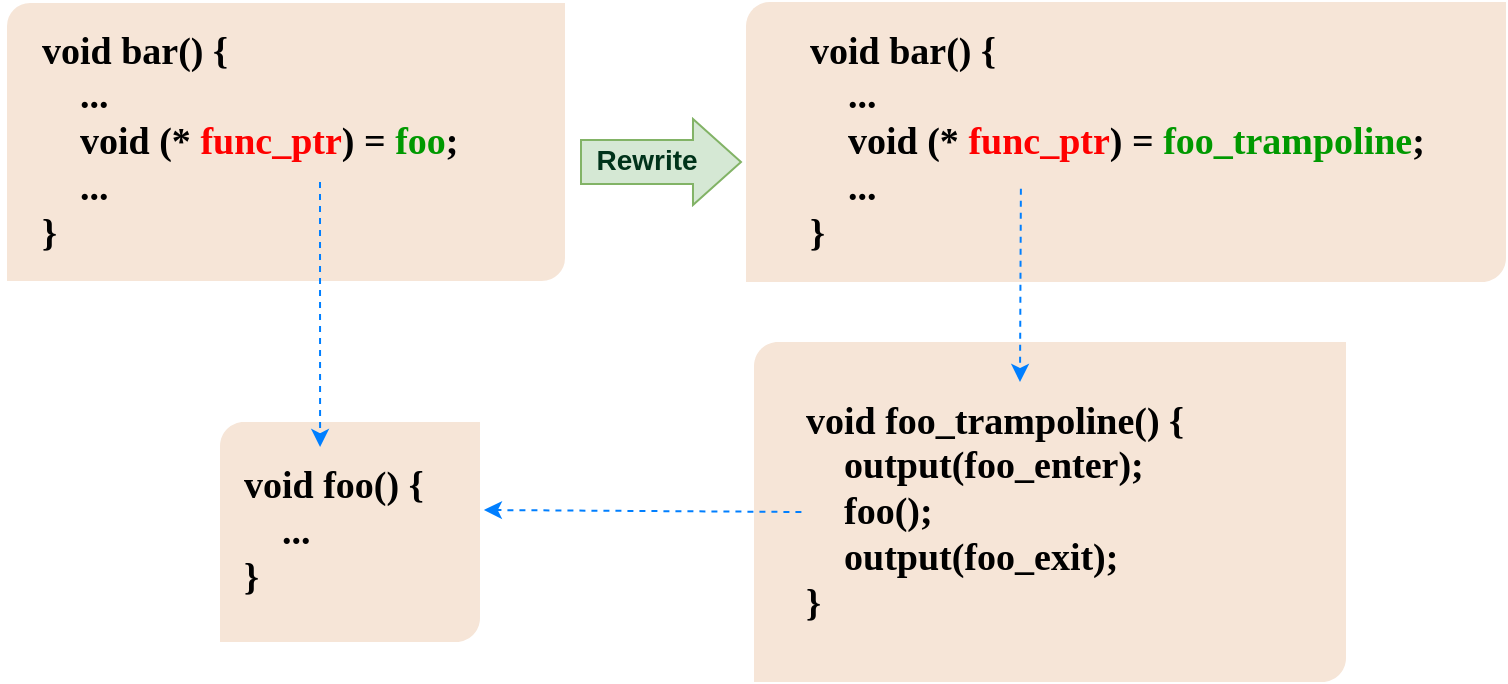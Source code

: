 <mxfile version="24.2.2" type="github">
  <diagram name="Page-1" id="VbyX8_4jnYz8GAd8oTI0">
    <mxGraphModel dx="1026" dy="651" grid="1" gridSize="10" guides="1" tooltips="1" connect="1" arrows="1" fold="1" page="1" pageScale="1" pageWidth="827" pageHeight="1169" math="0" shadow="0">
      <root>
        <mxCell id="0" />
        <mxCell id="1" parent="0" />
        <mxCell id="sega3yfczvwivRrzmNff-12" value="" style="group" parent="1" vertex="1" connectable="0">
          <mxGeometry x="414" y="480" width="296" height="170" as="geometry" />
        </mxCell>
        <mxCell id="sega3yfczvwivRrzmNff-5" value="" style="verticalLabelPosition=bottom;verticalAlign=top;html=1;shape=mxgraph.basic.diag_round_rect;dx=6;whiteSpace=wrap;strokeColor=none;fillColor=#f6e5d7;" parent="sega3yfczvwivRrzmNff-12" vertex="1">
          <mxGeometry width="296" height="170" as="geometry" />
        </mxCell>
        <mxCell id="sega3yfczvwivRrzmNff-6" value="&lt;div style=&quot;font-size: 19px;&quot;&gt;&lt;b style=&quot;background-color: initial;&quot;&gt;&lt;font face=&quot;Times New Roman&quot;&gt;void foo_trampoline() {&lt;/font&gt;&lt;/b&gt;&lt;br&gt;&lt;/div&gt;&lt;div style=&quot;font-size: 19px;&quot;&gt;&lt;div&gt;&lt;b&gt;&lt;font face=&quot;Times New Roman&quot;&gt;&lt;span style=&quot;white-space: pre;&quot;&gt;&amp;nbsp;&amp;nbsp;&amp;nbsp;&amp;nbsp;output(foo_enter);&lt;br&gt;&lt;/span&gt;&lt;/font&gt;&lt;/b&gt;&lt;/div&gt;&lt;div&gt;&lt;b&gt;&lt;font face=&quot;Times New Roman&quot;&gt;&lt;span style=&quot;white-space: pre;&quot;&gt;&amp;nbsp;&amp;nbsp;&amp;nbsp;&amp;nbsp;&lt;/span&gt;foo();&lt;br&gt;&lt;/font&gt;&lt;/b&gt;&lt;/div&gt;&lt;div&gt;&lt;/div&gt;&lt;div&gt;&lt;b&gt;&lt;font face=&quot;Times New Roman&quot;&gt;&lt;span style=&quot;white-space: pre;&quot;&gt;&amp;nbsp;&amp;nbsp;&amp;nbsp;&amp;nbsp;&lt;/span&gt;output(foo_exit);&lt;br&gt;&lt;/font&gt;&lt;/b&gt;&lt;/div&gt;&lt;div&gt;&lt;b&gt;&lt;font face=&quot;Times New Roman&quot;&gt;}&lt;/font&gt;&lt;/b&gt;&lt;/div&gt;&lt;/div&gt;" style="text;html=1;align=left;verticalAlign=middle;whiteSpace=wrap;rounded=0;" parent="sega3yfczvwivRrzmNff-12" vertex="1">
          <mxGeometry x="23.71" y="19.23" width="248.57" height="131.54" as="geometry" />
        </mxCell>
        <mxCell id="sega3yfczvwivRrzmNff-13" value="" style="group" parent="1" vertex="1" connectable="0">
          <mxGeometry x="410" y="310" width="380" height="140" as="geometry" />
        </mxCell>
        <mxCell id="sega3yfczvwivRrzmNff-14" value="" style="verticalLabelPosition=bottom;verticalAlign=top;html=1;shape=mxgraph.basic.diag_round_rect;dx=6;whiteSpace=wrap;fillColor=#f6e5d7;strokeColor=none;" parent="sega3yfczvwivRrzmNff-13" vertex="1">
          <mxGeometry width="380.0" height="140" as="geometry" />
        </mxCell>
        <mxCell id="sega3yfczvwivRrzmNff-15" value="&lt;div style=&quot;font-size: 19px;&quot;&gt;&lt;div&gt;&lt;b&gt;&lt;font face=&quot;Times New Roman&quot;&gt;void bar() {&lt;/font&gt;&lt;/b&gt;&lt;/div&gt;&lt;div&gt;&lt;b&gt;&lt;font face=&quot;Times New Roman&quot;&gt;&amp;nbsp; &amp;nbsp; ...&lt;/font&gt;&lt;/b&gt;&lt;/div&gt;&lt;div&gt;&lt;b&gt;&lt;font face=&quot;Times New Roman&quot;&gt;&amp;nbsp; &amp;nbsp; void (* &lt;font color=&quot;#ff0000&quot;&gt;func_ptr&lt;/font&gt;) =&amp;nbsp;&lt;/font&gt;&lt;/b&gt;&lt;b&gt;&lt;font color=&quot;#009900&quot; face=&quot;Times New Roman&quot;&gt;foo_trampoline&lt;/font&gt;&lt;/b&gt;&lt;b&gt;&lt;font face=&quot;Times New Roman&quot;&gt;;&lt;br&gt;&lt;/font&gt;&lt;/b&gt;&lt;/div&gt;&lt;div&gt;&lt;b&gt;&lt;font face=&quot;Times New Roman&quot;&gt;&amp;nbsp; &amp;nbsp; ...&lt;/font&gt;&lt;/b&gt;&lt;/div&gt;&lt;div&gt;&lt;b&gt;&lt;font face=&quot;Times New Roman&quot;&gt;}&lt;/font&gt;&lt;/b&gt;&lt;/div&gt;&lt;/div&gt;" style="text;html=1;align=left;verticalAlign=middle;whiteSpace=wrap;rounded=0;" parent="sega3yfczvwivRrzmNff-13" vertex="1">
          <mxGeometry x="30.439" y="15.836" width="319.11" height="108.327" as="geometry" />
        </mxCell>
        <mxCell id="sega3yfczvwivRrzmNff-21" value="" style="endArrow=classic;html=1;rounded=0;dashed=1;strokeColor=#007FFF;" parent="sega3yfczvwivRrzmNff-13" edge="1">
          <mxGeometry width="50" height="50" relative="1" as="geometry">
            <mxPoint x="137.447" y="93.333" as="sourcePoint" />
            <mxPoint x="137" y="190" as="targetPoint" />
          </mxGeometry>
        </mxCell>
        <mxCell id="sega3yfczvwivRrzmNff-16" value="" style="group" parent="1" vertex="1" connectable="0">
          <mxGeometry x="147" y="520" width="130" height="110" as="geometry" />
        </mxCell>
        <mxCell id="sega3yfczvwivRrzmNff-17" value="" style="verticalLabelPosition=bottom;verticalAlign=top;html=1;shape=mxgraph.basic.diag_round_rect;dx=6;whiteSpace=wrap;strokeColor=none;fillColor=#f6e5d7;" parent="sega3yfczvwivRrzmNff-16" vertex="1">
          <mxGeometry width="130" height="110" as="geometry" />
        </mxCell>
        <mxCell id="sega3yfczvwivRrzmNff-18" value="&lt;div style=&quot;font-size: 19px;&quot;&gt;&lt;b&gt;&lt;font face=&quot;Times New Roman&quot;&gt;void foo() {&lt;/font&gt;&lt;/b&gt;&lt;div&gt;&lt;b&gt;&lt;font face=&quot;Times New Roman&quot;&gt;&lt;span style=&quot;white-space: pre;&quot;&gt;&amp;nbsp;&amp;nbsp;&amp;nbsp;&amp;nbsp;&lt;/span&gt;...&lt;/font&gt;&lt;/b&gt;&lt;/div&gt;&lt;div&gt;&lt;b&gt;&lt;font face=&quot;Times New Roman&quot;&gt;}&lt;/font&gt;&lt;/b&gt;&lt;/div&gt;&lt;/div&gt;" style="text;html=1;align=left;verticalAlign=middle;whiteSpace=wrap;rounded=0;" parent="sega3yfczvwivRrzmNff-16" vertex="1">
          <mxGeometry x="10.413" y="12.443" width="109.169" height="85.114" as="geometry" />
        </mxCell>
        <mxCell id="sega3yfczvwivRrzmNff-22" value="" style="endArrow=classic;html=1;rounded=0;exitX=0;exitY=0.5;exitDx=0;exitDy=0;entryX=1.015;entryY=0.4;entryDx=0;entryDy=0;entryPerimeter=0;dashed=1;strokeColor=#007FFF;" parent="1" source="sega3yfczvwivRrzmNff-6" target="sega3yfczvwivRrzmNff-17" edge="1">
          <mxGeometry width="50" height="50" relative="1" as="geometry">
            <mxPoint x="560" y="588" as="sourcePoint" />
            <mxPoint x="770" y="588" as="targetPoint" />
          </mxGeometry>
        </mxCell>
        <mxCell id="sega3yfczvwivRrzmNff-23" value="" style="shape=flexArrow;endArrow=classic;html=1;rounded=0;strokeColor=#82b366;align=center;verticalAlign=middle;fontFamily=Helvetica;fontSize=11;fontColor=#97D077;labelBackgroundColor=none;width=22;endSize=7.67;fillColor=#d5e8d4;" parent="1" edge="1">
          <mxGeometry width="50" height="50" relative="1" as="geometry">
            <mxPoint x="327" y="390" as="sourcePoint" />
            <mxPoint x="408" y="390" as="targetPoint" />
          </mxGeometry>
        </mxCell>
        <mxCell id="sega3yfczvwivRrzmNff-29" value="&lt;font style=&quot;font-size: 14px;&quot; color=&quot;#00331a&quot;&gt;&lt;b&gt;Rewrite&lt;/b&gt;&lt;/font&gt;" style="edgeLabel;html=1;align=center;verticalAlign=middle;resizable=0;points=[];fontFamily=Helvetica;fontSize=11;fontColor=default;labelBackgroundColor=none;" parent="sega3yfczvwivRrzmNff-23" vertex="1" connectable="0">
          <mxGeometry x="-0.257" y="1" relative="1" as="geometry">
            <mxPoint x="3" as="offset" />
          </mxGeometry>
        </mxCell>
        <mxCell id="rJOXk0sqXa5VCypskMDT-1" value="" style="group" vertex="1" connectable="0" parent="1">
          <mxGeometry x="37" y="310" width="283" height="140" as="geometry" />
        </mxCell>
        <mxCell id="sega3yfczvwivRrzmNff-7" value="" style="group;fillColor=default;strokeColor=none;container=0;" parent="rJOXk0sqXa5VCypskMDT-1" vertex="1" connectable="0">
          <mxGeometry y="10" width="280" height="120" as="geometry" />
        </mxCell>
        <mxCell id="sega3yfczvwivRrzmNff-2" value="" style="verticalLabelPosition=bottom;verticalAlign=top;html=1;shape=mxgraph.basic.diag_round_rect;dx=6;whiteSpace=wrap;strokeColor=#FFFFFF;fillColor=#f6e5d7;" parent="rJOXk0sqXa5VCypskMDT-1" vertex="1">
          <mxGeometry x="3" width="280" height="140" as="geometry" />
        </mxCell>
        <mxCell id="sega3yfczvwivRrzmNff-4" value="&lt;div style=&quot;font-size: 19px;&quot;&gt;&lt;b style=&quot;background-color: initial;&quot;&gt;&lt;font face=&quot;Times New Roman&quot;&gt;void bar() {&lt;/font&gt;&lt;/b&gt;&lt;br&gt;&lt;/div&gt;&lt;div style=&quot;font-size: 19px;&quot;&gt;&lt;b style=&quot;background-color: initial;&quot;&gt;&lt;font face=&quot;Times New Roman&quot;&gt;&amp;nbsp; &amp;nbsp; ...&lt;br&gt;&lt;/font&gt;&lt;/b&gt;&lt;/div&gt;&lt;div style=&quot;font-size: 19px;&quot;&gt;&lt;b&gt;&lt;font face=&quot;Times New Roman&quot; style=&quot;font-size: 19px;&quot;&gt;&amp;nbsp; &amp;nbsp; void (* &lt;font color=&quot;#ff0000&quot;&gt;func_ptr&lt;/font&gt;) = &lt;font color=&quot;#009900&quot;&gt;foo&lt;/font&gt;;&lt;br&gt;&lt;/font&gt;&lt;/b&gt;&lt;/div&gt;&lt;div style=&quot;font-size: 19px;&quot;&gt;&lt;b style=&quot;&quot;&gt;&lt;font face=&quot;Times New Roman&quot; style=&quot;font-size: 19px;&quot;&gt;&amp;nbsp; &amp;nbsp; ...&lt;br&gt;&lt;/font&gt;&lt;/b&gt;&lt;/div&gt;&lt;div style=&quot;font-size: 19px;&quot;&gt;&lt;b style=&quot;&quot;&gt;&lt;font face=&quot;Times New Roman&quot; style=&quot;font-size: 19px;&quot;&gt;}&lt;/font&gt;&lt;/b&gt;&lt;/div&gt;" style="text;html=1;align=left;verticalAlign=middle;whiteSpace=wrap;rounded=0;fillColor=none;" parent="rJOXk0sqXa5VCypskMDT-1" vertex="1">
          <mxGeometry x="18.667" y="35.714" width="252.0" height="68.571" as="geometry" />
        </mxCell>
        <mxCell id="sega3yfczvwivRrzmNff-26" value="" style="endArrow=classic;html=1;rounded=0;dashed=1;strokeColor=#007FFF;entryX=0.363;entryY=0.001;entryDx=0;entryDy=0;entryPerimeter=0;" parent="1" edge="1" target="sega3yfczvwivRrzmNff-18">
          <mxGeometry width="50" height="50" relative="1" as="geometry">
            <mxPoint x="197" y="400" as="sourcePoint" />
            <mxPoint x="197" y="490" as="targetPoint" />
          </mxGeometry>
        </mxCell>
      </root>
    </mxGraphModel>
  </diagram>
</mxfile>
